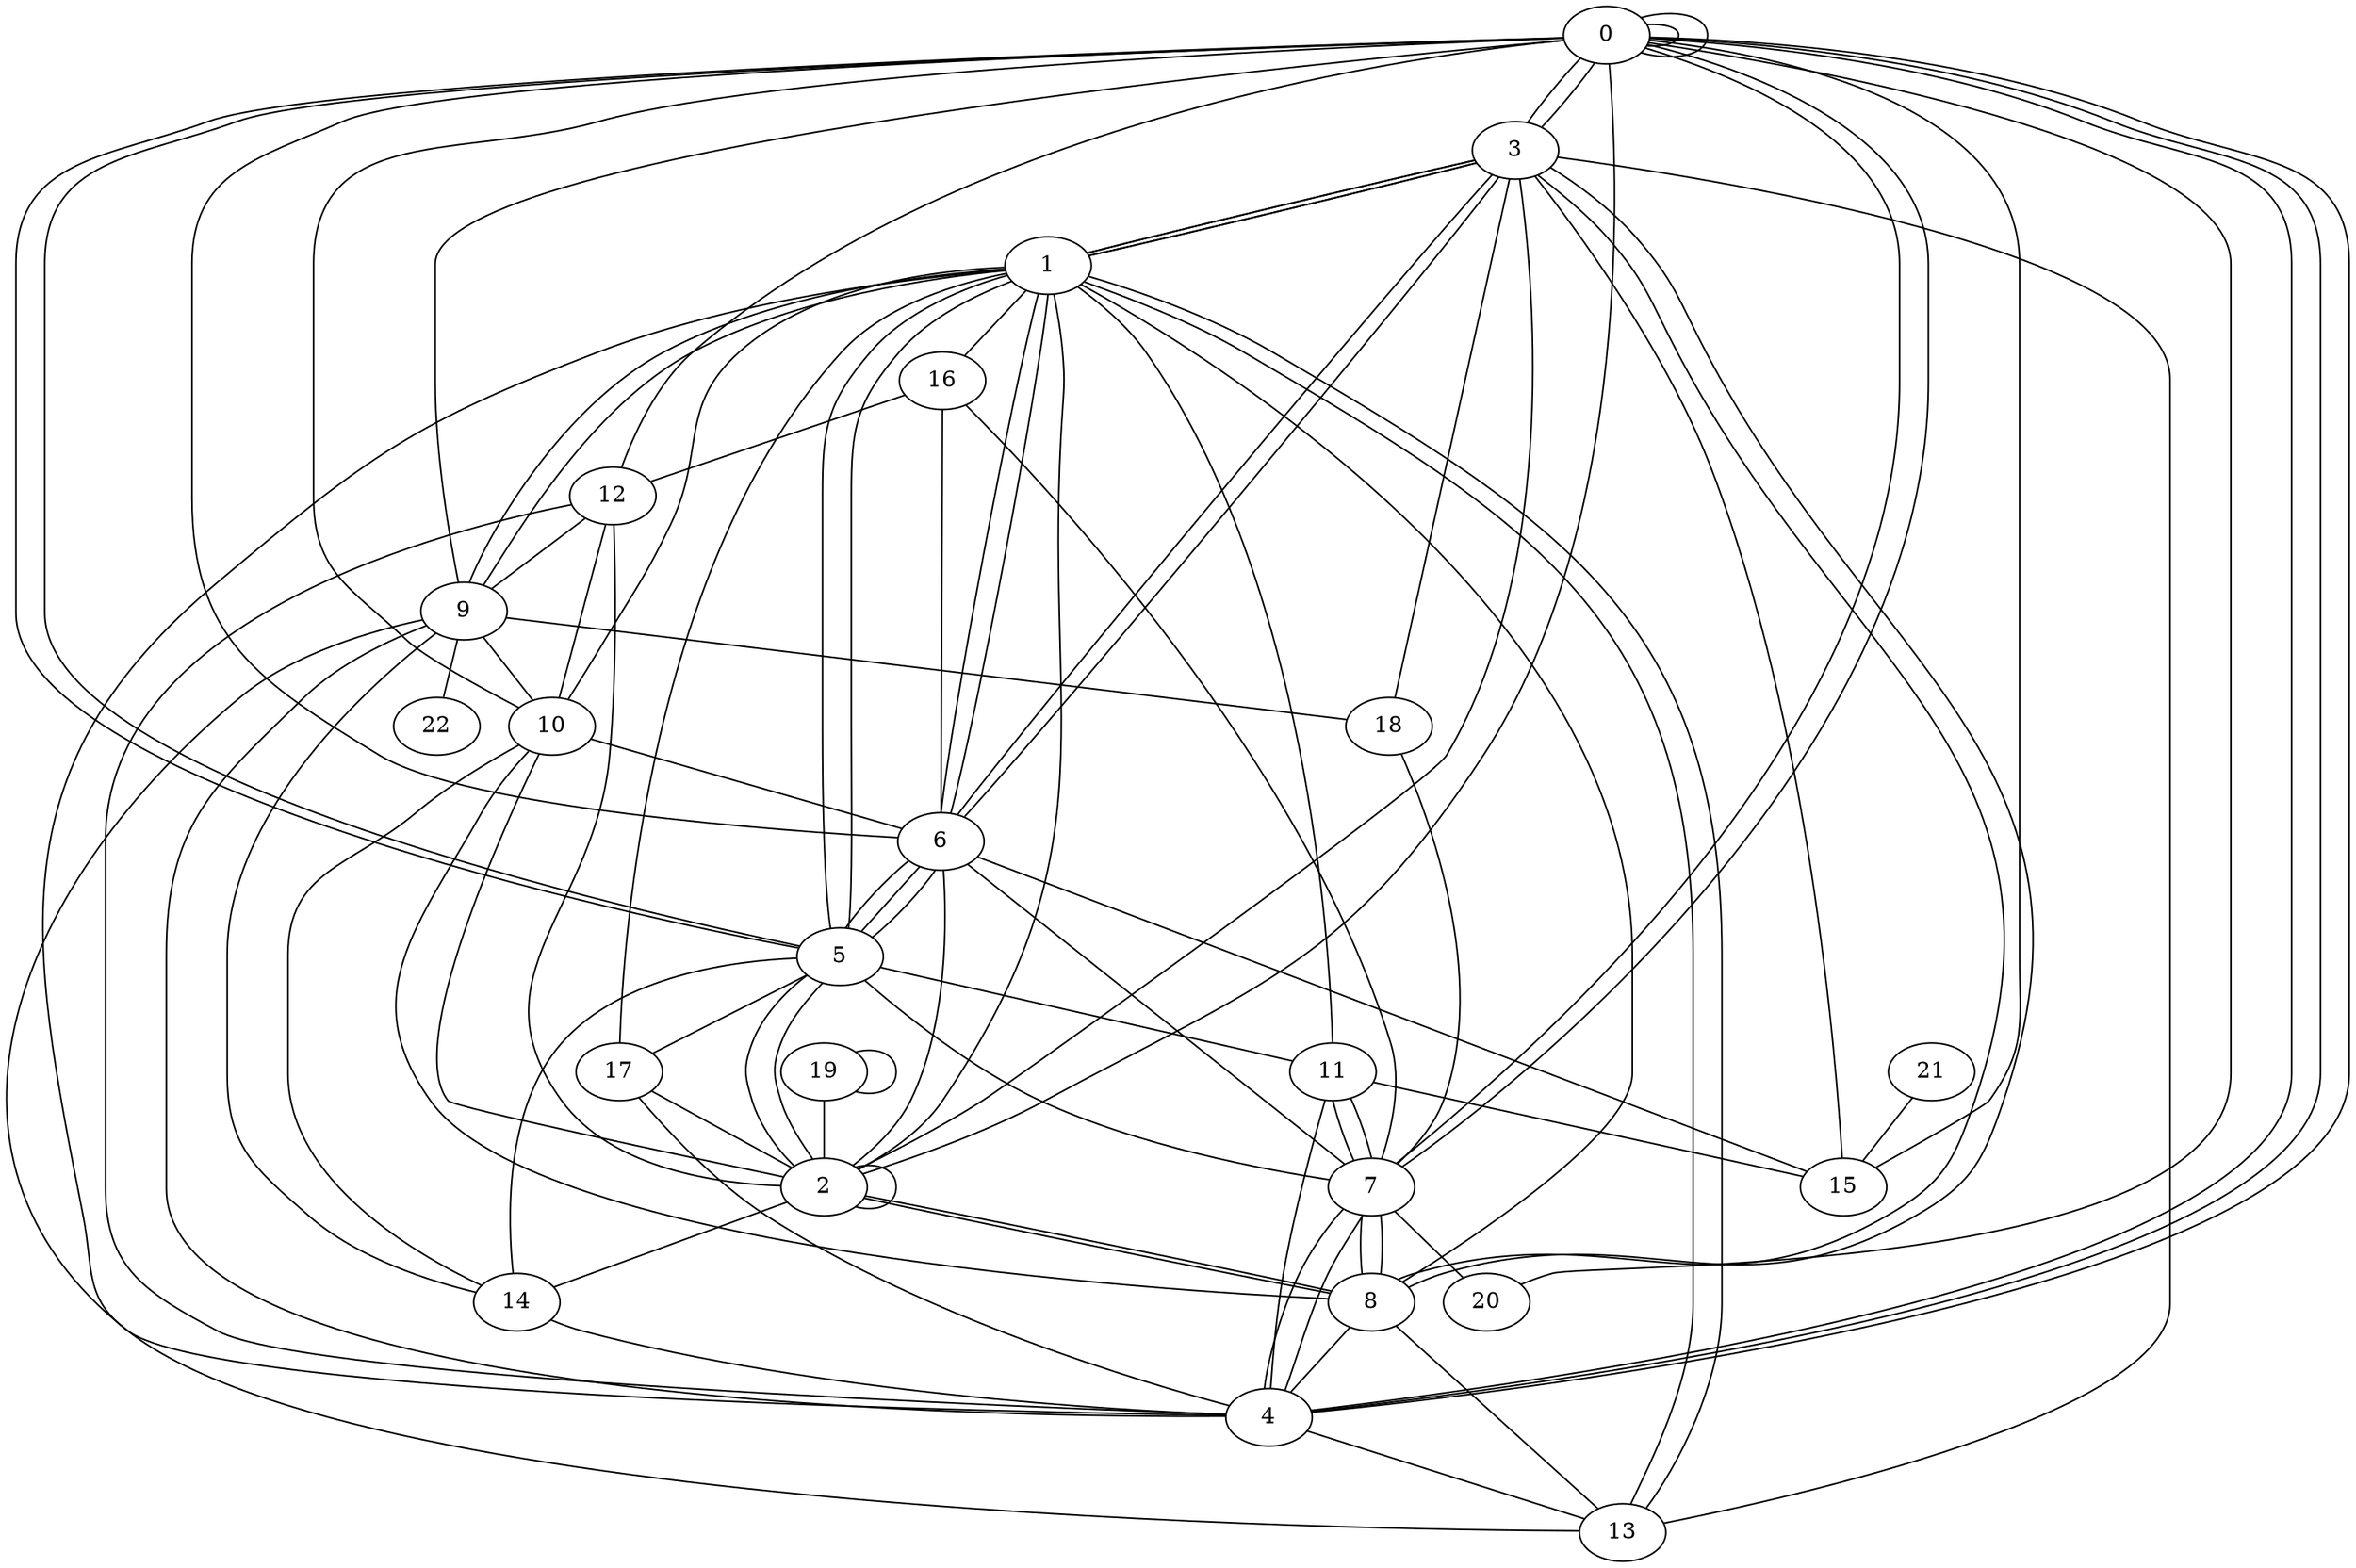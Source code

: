 graph G {
0;
1;
2;
3;
4;
5;
6;
7;
8;
9;
10;
11;
12;
13;
14;
15;
16;
17;
18;
19;
20;
21;
22;
11--15 ;
0--10 ;
7--20 ;
2--12 ;
1--5 ;
3--1 ;
0--4 ;
2--2 ;
11--7 ;
3--1 ;
2--0 ;
8--3 ;
7--11 ;
9--14 ;
6--5 ;
6--0 ;
2--8 ;
17--2 ;
1--9 ;
7--8 ;
19--19 ;
6--2 ;
0--7 ;
17--4 ;
12--0 ;
5--0 ;
5--2 ;
4--13 ;
3--1 ;
10--14 ;
7--0 ;
13--1 ;
4--12 ;
11--1 ;
14--4 ;
9--4 ;
0--4 ;
9--13 ;
0--0 ;
21--15 ;
1--6 ;
0--0 ;
15--6 ;
0--20 ;
6--16 ;
1--6 ;
7--4 ;
0--3 ;
1--10 ;
19--2 ;
2--5 ;
13--3 ;
0--9 ;
8--1 ;
12--10 ;
9--22 ;
9--18 ;
5--1 ;
1--16 ;
8--13 ;
9--1 ;
11--4 ;
8--4 ;
5--14 ;
0--3 ;
2--1 ;
3--2 ;
4--1 ;
1--3 ;
5--6 ;
0--4 ;
12--9 ;
5--7 ;
8--3 ;
17--1 ;
2--8 ;
7--8 ;
5--11 ;
0--15 ;
0--5 ;
7--6 ;
3--15 ;
7--4 ;
10--6 ;
2--14 ;
16--12 ;
2--10 ;
13--1 ;
3--6 ;
5--17 ;
7--16 ;
5--6 ;
18--7 ;
9--10 ;
8--10 ;
3--18 ;
3--6 ;
}

